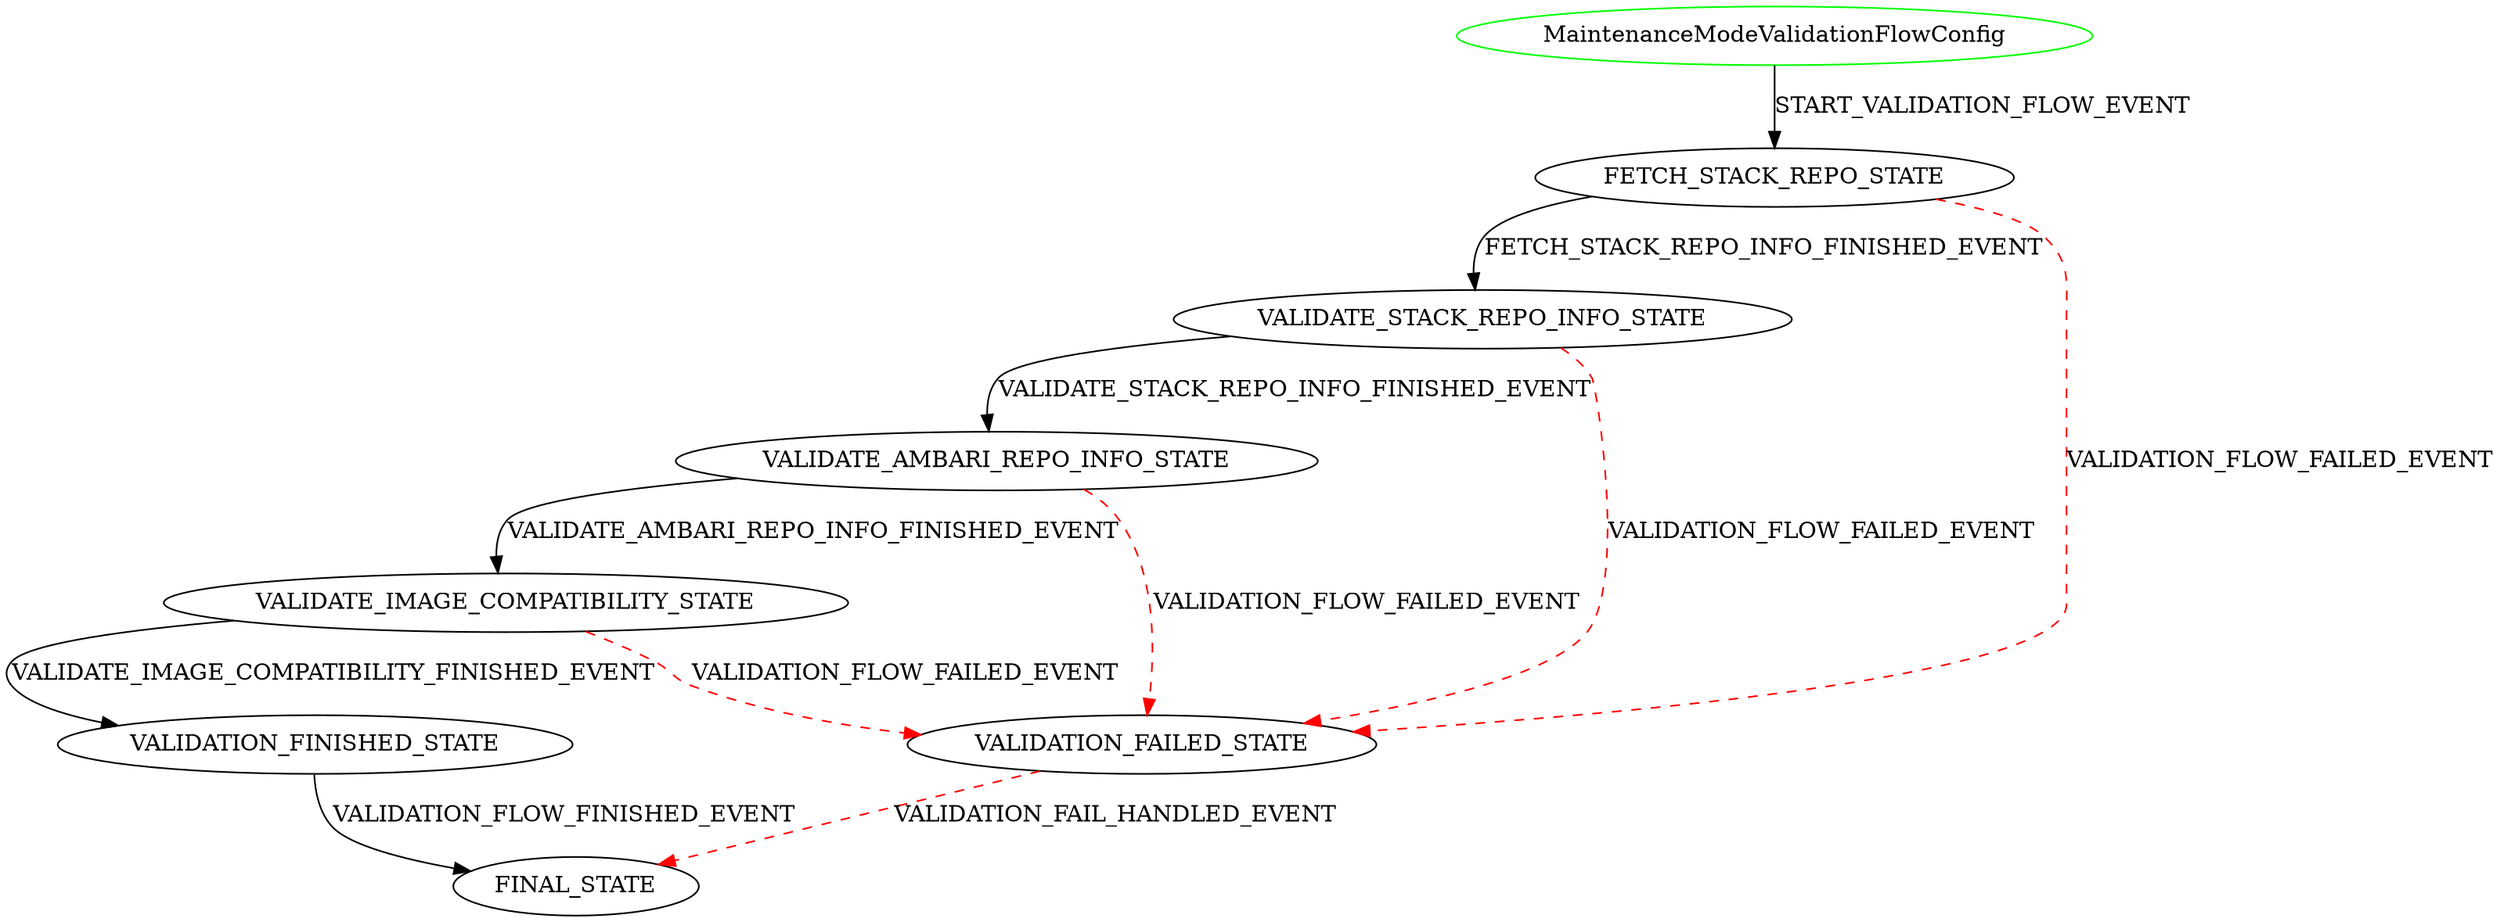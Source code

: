 digraph {
INIT_STATE [label="MaintenanceModeValidationFlowConfig" shape=ellipse color=green];
INIT_STATE -> FETCH_STACK_REPO_STATE [label="START_VALIDATION_FLOW_EVENT" color=black style=solid];
FETCH_STACK_REPO_STATE -> VALIDATE_STACK_REPO_INFO_STATE [label="FETCH_STACK_REPO_INFO_FINISHED_EVENT" color=black style=solid];
FETCH_STACK_REPO_STATE -> VALIDATION_FAILED_STATE [label="VALIDATION_FLOW_FAILED_EVENT" color=red style=dashed];
VALIDATION_FAILED_STATE -> FINAL_STATE [label="VALIDATION_FAIL_HANDLED_EVENT" color=red style=dashed];
VALIDATE_STACK_REPO_INFO_STATE -> VALIDATE_AMBARI_REPO_INFO_STATE [label="VALIDATE_STACK_REPO_INFO_FINISHED_EVENT" color=black style=solid];
VALIDATE_STACK_REPO_INFO_STATE -> VALIDATION_FAILED_STATE [label="VALIDATION_FLOW_FAILED_EVENT" color=red style=dashed];
VALIDATE_AMBARI_REPO_INFO_STATE -> VALIDATE_IMAGE_COMPATIBILITY_STATE [label="VALIDATE_AMBARI_REPO_INFO_FINISHED_EVENT" color=black style=solid];
VALIDATE_AMBARI_REPO_INFO_STATE -> VALIDATION_FAILED_STATE [label="VALIDATION_FLOW_FAILED_EVENT" color=red style=dashed];
VALIDATE_IMAGE_COMPATIBILITY_STATE -> VALIDATION_FINISHED_STATE [label="VALIDATE_IMAGE_COMPATIBILITY_FINISHED_EVENT" color=black style=solid];
VALIDATE_IMAGE_COMPATIBILITY_STATE -> VALIDATION_FAILED_STATE [label="VALIDATION_FLOW_FAILED_EVENT" color=red style=dashed];
VALIDATION_FINISHED_STATE -> FINAL_STATE [label="VALIDATION_FLOW_FINISHED_EVENT" color=black style=solid];
}